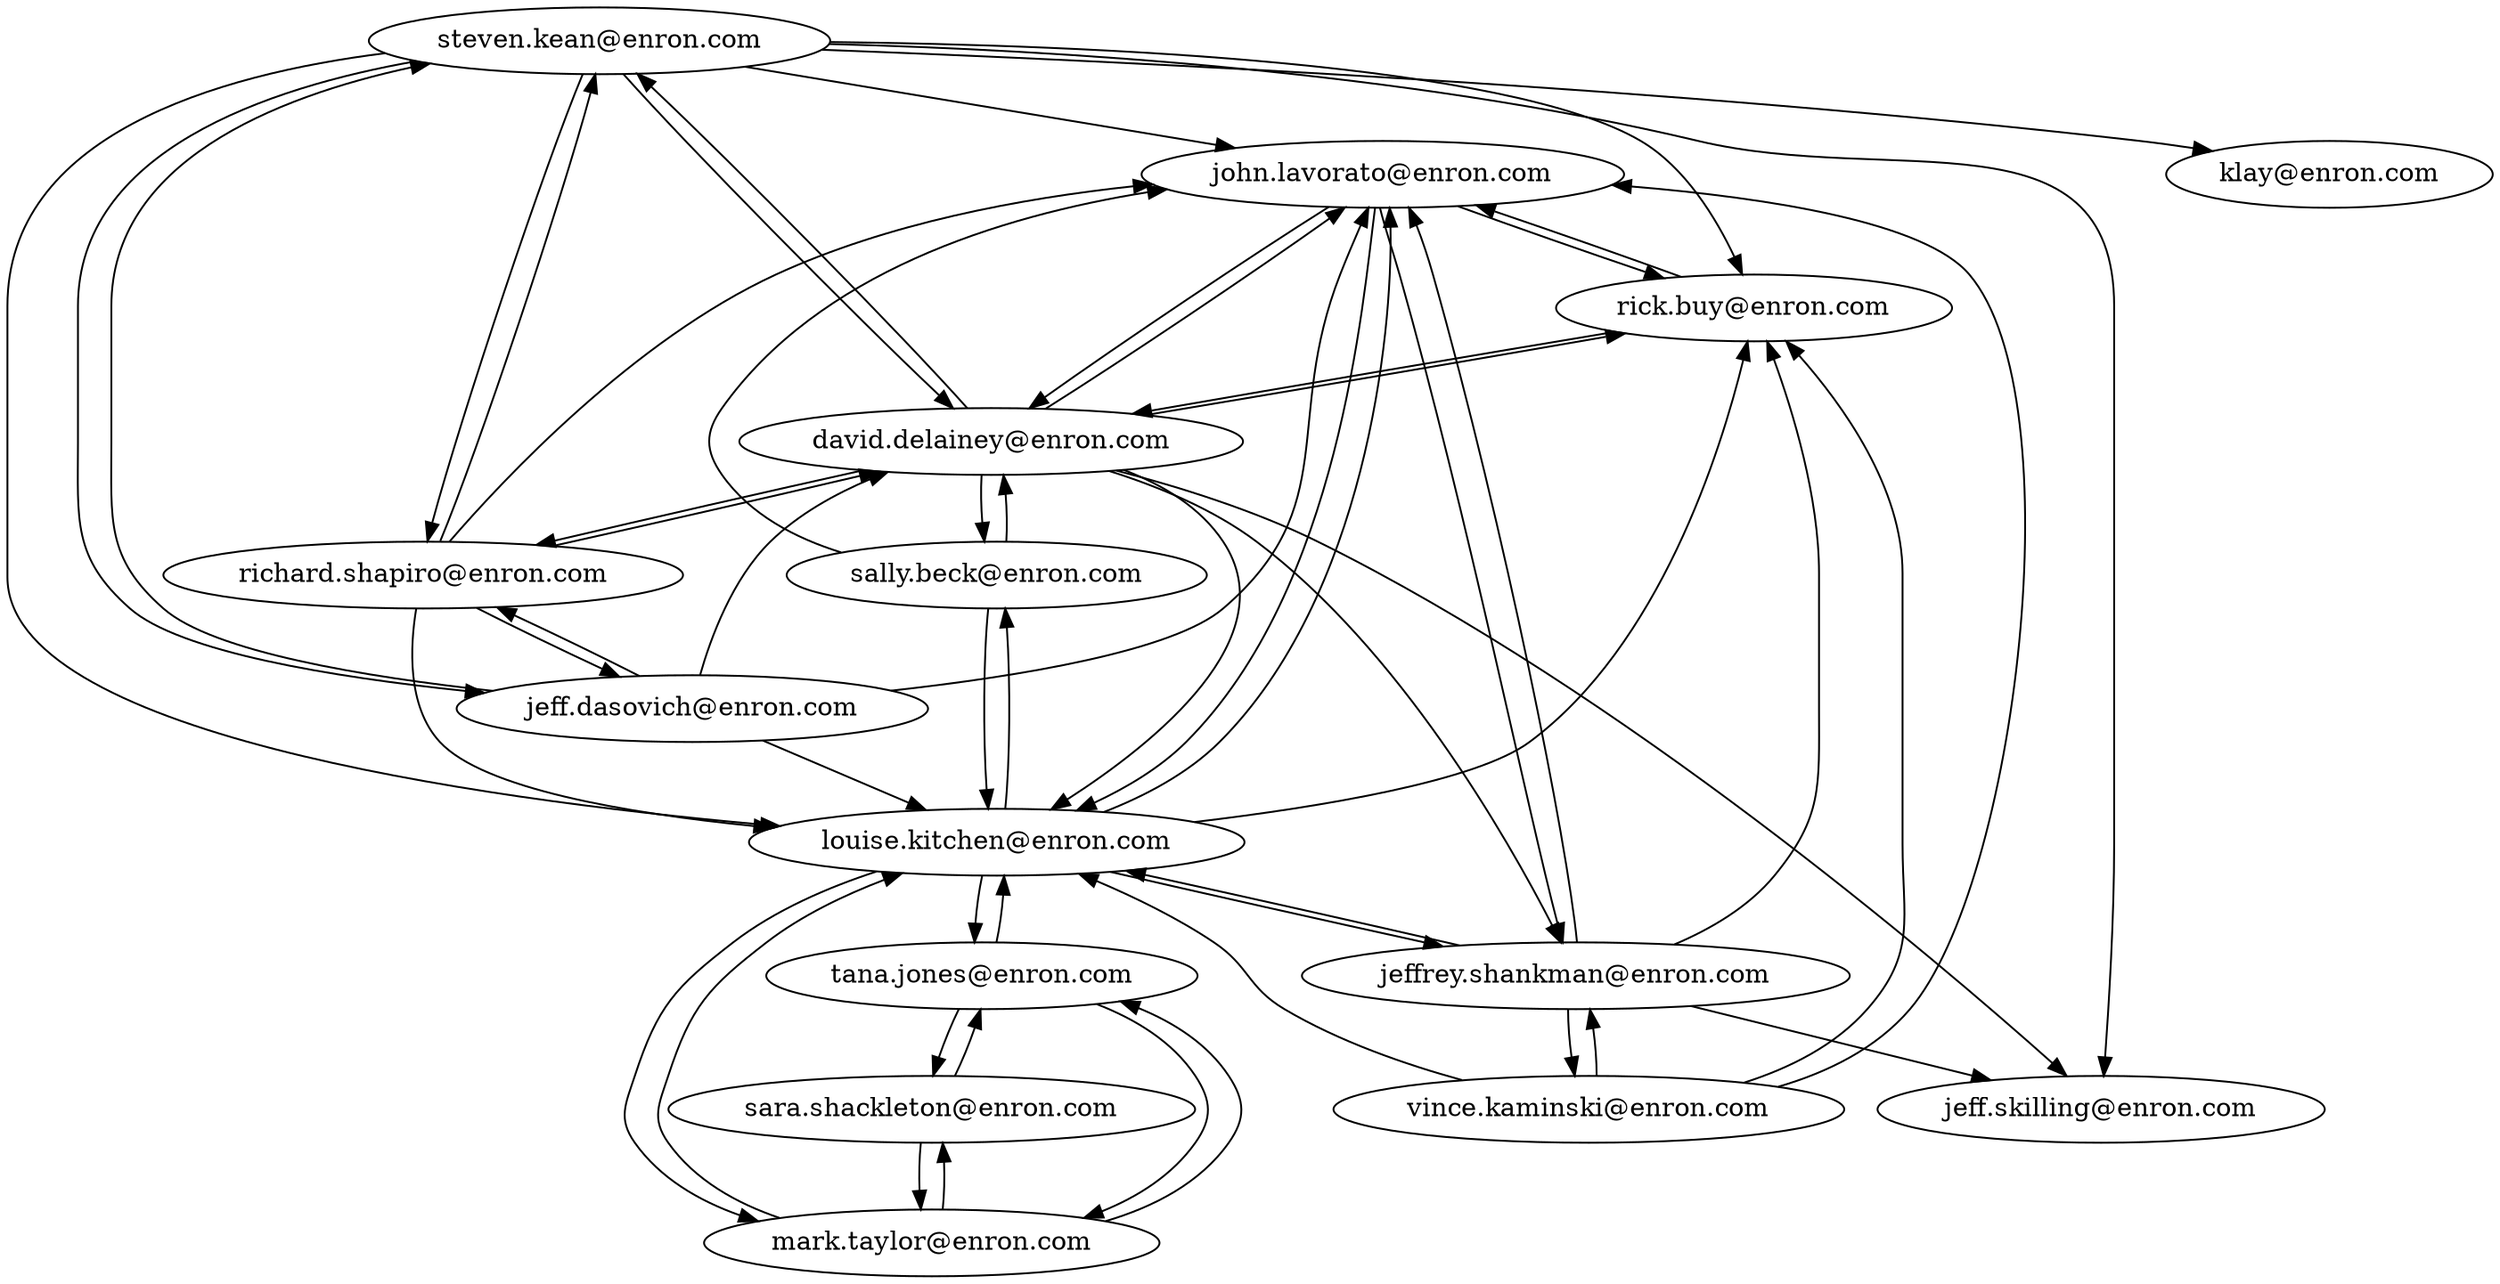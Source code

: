 digraph G {
	"steven.kean@enron.com" -> "jeff.skilling@enron.com";
	"steven.kean@enron.com" -> "john.lavorato@enron.com";
	"steven.kean@enron.com" -> "jeff.dasovich@enron.com";
	"steven.kean@enron.com" -> "richard.shapiro@enron.com";
	"steven.kean@enron.com" -> "klay@enron.com";
	"steven.kean@enron.com" -> "rick.buy@enron.com";
	"steven.kean@enron.com" -> "david.delainey@enron.com";
	"steven.kean@enron.com" -> "louise.kitchen@enron.com";
	"john.lavorato@enron.com" -> "louise.kitchen@enron.com";
	"john.lavorato@enron.com" -> "david.delainey@enron.com";
	"john.lavorato@enron.com" -> "rick.buy@enron.com";
	"john.lavorato@enron.com" -> "jeffrey.shankman@enron.com";
	"david.delainey@enron.com" -> "john.lavorato@enron.com";
	"david.delainey@enron.com" -> "sally.beck@enron.com";
	"david.delainey@enron.com" -> "rick.buy@enron.com";
	"david.delainey@enron.com" -> "jeffrey.shankman@enron.com";
	"david.delainey@enron.com" -> "jeff.skilling@enron.com";
	"david.delainey@enron.com" -> "steven.kean@enron.com";
	"david.delainey@enron.com" -> "richard.shapiro@enron.com";
	"david.delainey@enron.com" -> "louise.kitchen@enron.com";
	"richard.shapiro@enron.com" -> "steven.kean@enron.com";
	"richard.shapiro@enron.com" -> "jeff.dasovich@enron.com";
	"richard.shapiro@enron.com" -> "john.lavorato@enron.com";
	"richard.shapiro@enron.com" -> "louise.kitchen@enron.com";
	"richard.shapiro@enron.com" -> "david.delainey@enron.com";
	"mark.taylor@enron.com" -> "sara.shackleton@enron.com";
	"mark.taylor@enron.com" -> "tana.jones@enron.com";
	"mark.taylor@enron.com" -> "louise.kitchen@enron.com";
	"sara.shackleton@enron.com" -> "mark.taylor@enron.com";
	"sara.shackleton@enron.com" -> "tana.jones@enron.com";
	"jeffrey.shankman@enron.com" -> "rick.buy@enron.com";
	"jeffrey.shankman@enron.com" -> "jeff.skilling@enron.com";
	"jeffrey.shankman@enron.com" -> "john.lavorato@enron.com";
	"jeffrey.shankman@enron.com" -> "louise.kitchen@enron.com";
	"jeffrey.shankman@enron.com" -> "vince.kaminski@enron.com";
	"sally.beck@enron.com" -> "louise.kitchen@enron.com";
	"sally.beck@enron.com" -> "john.lavorato@enron.com";
	"sally.beck@enron.com" -> "david.delainey@enron.com";
	"rick.buy@enron.com" -> "david.delainey@enron.com";
	"rick.buy@enron.com" -> "john.lavorato@enron.com";
	"louise.kitchen@enron.com" -> "john.lavorato@enron.com";
	"louise.kitchen@enron.com" -> "rick.buy@enron.com";
	"louise.kitchen@enron.com" -> "tana.jones@enron.com";
	"louise.kitchen@enron.com" -> "mark.taylor@enron.com";
	"louise.kitchen@enron.com" -> "sally.beck@enron.com";
	"louise.kitchen@enron.com" -> "jeffrey.shankman@enron.com";
	"tana.jones@enron.com" -> "mark.taylor@enron.com";
	"tana.jones@enron.com" -> "sara.shackleton@enron.com";
	"tana.jones@enron.com" -> "louise.kitchen@enron.com";
	"vince.kaminski@enron.com" -> "jeffrey.shankman@enron.com";
	"vince.kaminski@enron.com" -> "john.lavorato@enron.com";
	"vince.kaminski@enron.com" -> "louise.kitchen@enron.com";
	"vince.kaminski@enron.com" -> "rick.buy@enron.com";
	"jeff.dasovich@enron.com" -> "richard.shapiro@enron.com";
	"jeff.dasovich@enron.com" -> "steven.kean@enron.com";
	"jeff.dasovich@enron.com" -> "david.delainey@enron.com";
	"jeff.dasovich@enron.com" -> "john.lavorato@enron.com";
	"jeff.dasovich@enron.com" -> "louise.kitchen@enron.com";
}
